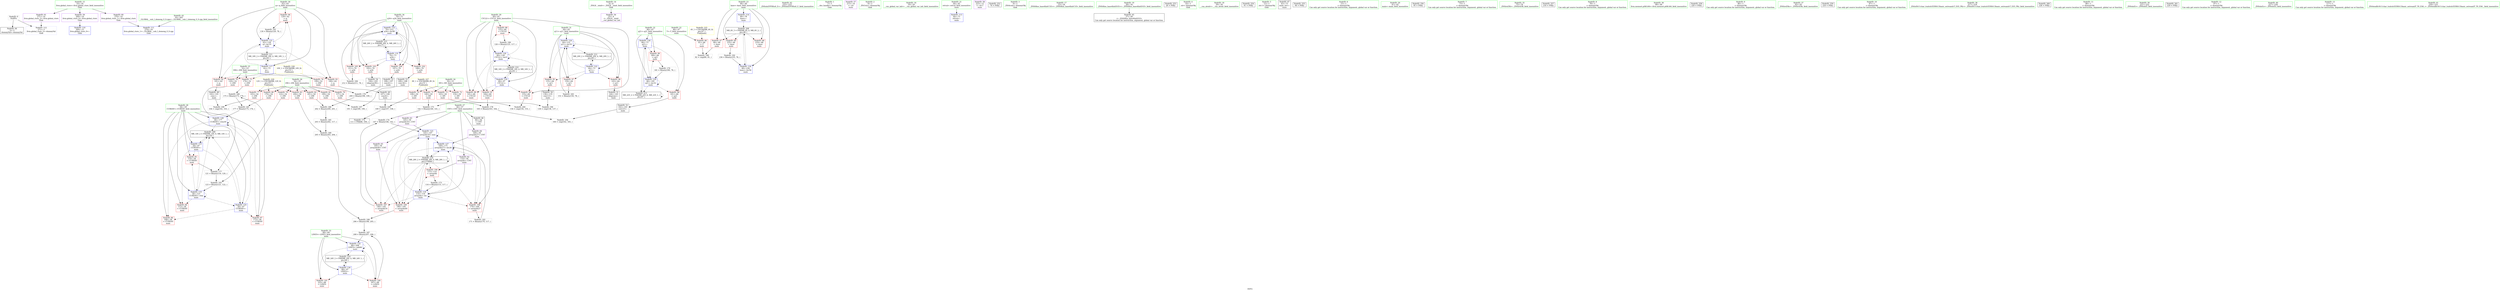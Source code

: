 digraph "SVFG" {
	label="SVFG";

	Node0x55eaaf3c6e90 [shape=record,color=grey,label="{NodeID: 0\nNullPtr}"];
	Node0x55eaaf3c6e90 -> Node0x55eaaf3e2320[style=solid];
	Node0x55eaaf3c6e90 -> Node0x55eaaf3e3420[style=solid];
	Node0x55eaaf3eb9a0 [shape=record,color=grey,label="{NodeID: 180\n175 = Binary(173, 174, )\n}"];
	Node0x55eaaf3eb9a0 -> Node0x55eaaf3ebb20[style=solid];
	Node0x55eaaf3e2790 [shape=record,color=red,label="{NodeID: 97\n150\<--64\n\<--q11\nmain\n}"];
	Node0x55eaaf3e2790 -> Node0x55eaaf3ebe20[style=solid];
	Node0x55eaaf3c80b0 [shape=record,color=green,label="{NodeID: 14\n4\<--6\n_ZStL8__ioinit\<--_ZStL8__ioinit_field_insensitive\nGlob }"];
	Node0x55eaaf3c80b0 -> Node0x55eaaf3e3d60[style=solid];
	Node0x55eaaf3e6230 [shape=record,color=grey,label="{NodeID: 194\n166 = cmp(162, 165, )\n}"];
	Node0x55eaaf3e3320 [shape=record,color=blue,label="{NodeID: 111\n270\<--16\nllvm.global_ctors_1\<--_GLOBAL__sub_I_domeng_0_0.cpp\nGlob }"];
	Node0x55eaaf3e15c0 [shape=record,color=green,label="{NodeID: 28\n58\<--59\nCURDAY\<--CURDAY_field_insensitive\nmain\n}"];
	Node0x55eaaf3e15c0 -> Node0x55eaaf3e54b0[style=solid];
	Node0x55eaaf3e15c0 -> Node0x55eaaf3e5580[style=solid];
	Node0x55eaaf3e15c0 -> Node0x55eaaf3e5650[style=solid];
	Node0x55eaaf3e15c0 -> Node0x55eaaf3e5720[style=solid];
	Node0x55eaaf3e15c0 -> Node0x55eaaf3e7e90[style=solid];
	Node0x55eaaf3e15c0 -> Node0x55eaaf3e81d0[style=solid];
	Node0x55eaaf3e15c0 -> Node0x55eaaf3e86b0[style=solid];
	Node0x55eaaf3e15c0 -> Node0x55eaaf3e8920[style=solid];
	Node0x55eaaf3f7290 [shape=record,color=black,label="{NodeID: 208\nMR_6V_3 = PHI(MR_6V_4, MR_6V_2, )\npts\{49 \}\n}"];
	Node0x55eaaf3f7290 -> Node0x55eaaf3e46e0[style=dashed];
	Node0x55eaaf3f7290 -> Node0x55eaaf3e47b0[style=dashed];
	Node0x55eaaf3f7290 -> Node0x55eaaf3e4880[style=dashed];
	Node0x55eaaf3f7290 -> Node0x55eaaf3e8e00[style=dashed];
	Node0x55eaaf3e86b0 [shape=record,color=blue,label="{NodeID: 125\n58\<--97\nCURDAY\<--\nmain\n}"];
	Node0x55eaaf3e86b0 -> Node0x55eaaf3e5650[style=dashed];
	Node0x55eaaf3e86b0 -> Node0x55eaaf3e5720[style=dashed];
	Node0x55eaaf3e86b0 -> Node0x55eaaf3e8920[style=dashed];
	Node0x55eaaf3e86b0 -> Node0x55eaaf3f7790[style=dashed];
	Node0x55eaaf3e2120 [shape=record,color=green,label="{NodeID: 42\n232\<--233\n_ZNSolsEPFRSoS_E\<--_ZNSolsEPFRSoS_E_field_insensitive\n}"];
	Node0x55eaaf3e3d60 [shape=record,color=purple,label="{NodeID: 56\n25\<--4\n\<--_ZStL8__ioinit\n__cxx_global_var_init\n}"];
	Node0x55eaaf3e4950 [shape=record,color=red,label="{NodeID: 70\n108\<--50\n\<--MY\nmain\n}"];
	Node0x55eaaf3e4950 -> Node0x55eaaf3e63b0[style=solid];
	Node0x55eaaf3e54b0 [shape=record,color=red,label="{NodeID: 84\n113\<--58\n\<--CURDAY\nmain\n}"];
	Node0x55eaaf3c5fa0 [shape=record,color=green,label="{NodeID: 1\n7\<--1\n__dso_handle\<--dummyObj\nGlob }"];
	Node0x55eaaf3ebb20 [shape=record,color=grey,label="{NodeID: 181\n177 = Binary(175, 176, )\n}"];
	Node0x55eaaf3ebb20 -> Node0x55eaaf3e8920[style=solid];
	Node0x55eaaf3e2860 [shape=record,color=red,label="{NodeID: 98\n161\<--66\n\<--q21\nmain\n}"];
	Node0x55eaaf3e2860 -> Node0x55eaaf3e3a20[style=solid];
	Node0x55eaaf3c8180 [shape=record,color=green,label="{NodeID: 15\n14\<--18\nllvm.global_ctors\<--llvm.global_ctors_field_insensitive\nGlob }"];
	Node0x55eaaf3c8180 -> Node0x55eaaf3e3fd0[style=solid];
	Node0x55eaaf3c8180 -> Node0x55eaaf3e40d0[style=solid];
	Node0x55eaaf3c8180 -> Node0x55eaaf3e41d0[style=solid];
	Node0x55eaaf3e63b0 [shape=record,color=grey,label="{NodeID: 195\n109 = cmp(107, 108, )\n}"];
	Node0x55eaaf3e63b0 -> Node0x55eaaf182bc0[style=solid];
	Node0x55eaaf3e3420 [shape=record,color=blue, style = dotted,label="{NodeID: 112\n271\<--3\nllvm.global_ctors_2\<--dummyVal\nGlob }"];
	Node0x55eaaf3e1690 [shape=record,color=green,label="{NodeID: 29\n60\<--61\nCYCLE\<--CYCLE_field_insensitive\nmain\n}"];
	Node0x55eaaf3e1690 -> Node0x55eaaf3e57f0[style=solid];
	Node0x55eaaf3e1690 -> Node0x55eaaf3e58c0[style=solid];
	Node0x55eaaf3e1690 -> Node0x55eaaf3e5990[style=solid];
	Node0x55eaaf3e1690 -> Node0x55eaaf3e5a60[style=solid];
	Node0x55eaaf3e1690 -> Node0x55eaaf3e7f60[style=solid];
	Node0x55eaaf3e1690 -> Node0x55eaaf3e82a0[style=solid];
	Node0x55eaaf3f7790 [shape=record,color=black,label="{NodeID: 209\nMR_14V_2 = PHI(MR_14V_9, MR_14V_1, )\npts\{59 \}\n}"];
	Node0x55eaaf3f7790 -> Node0x55eaaf3e7e90[style=dashed];
	Node0x55eaaf3e8780 [shape=record,color=blue,label="{NodeID: 126\n66\<--73\nq21\<--\nmain\n}"];
	Node0x55eaaf3e8780 -> Node0x55eaaf3e2860[style=dashed];
	Node0x55eaaf3e8780 -> Node0x55eaaf3e2930[style=dashed];
	Node0x55eaaf3e8780 -> Node0x55eaaf3e89f0[style=dashed];
	Node0x55eaaf3e8780 -> Node0x55eaaf3f8b90[style=dashed];
	Node0x55eaaf3e2220 [shape=record,color=green,label="{NodeID: 43\n16\<--265\n_GLOBAL__sub_I_domeng_0_0.cpp\<--_GLOBAL__sub_I_domeng_0_0.cpp_field_insensitive\n}"];
	Node0x55eaaf3e2220 -> Node0x55eaaf3e3320[style=solid];
	Node0x55eaaf3e3e30 [shape=record,color=purple,label="{NodeID: 57\n215\<--10\n\<--.str\nmain\n}"];
	Node0x55eaaf3e4a20 [shape=record,color=red,label="{NodeID: 71\n140\<--50\n\<--MY\nmain\n}"];
	Node0x55eaaf3e4a20 -> Node0x55eaaf3eb220[style=solid];
	Node0x55eaaf3e5580 [shape=record,color=red,label="{NodeID: 85\n119\<--58\n\<--CURDAY\nmain\n}"];
	Node0x55eaaf3e5580 -> Node0x55eaaf3eb520[style=solid];
	Node0x55eaaf3c84f0 [shape=record,color=green,label="{NodeID: 2\n8\<--1\n_ZSt3cin\<--dummyObj\nGlob }"];
	Node0x55eaaf3ebca0 [shape=record,color=grey,label="{NodeID: 182\n171 = Binary(170, 117, )\n}"];
	Node0x55eaaf3ebca0 -> Node0x55eaaf3e8850[style=solid];
	Node0x55eaaf3e2930 [shape=record,color=red,label="{NodeID: 99\n180\<--66\n\<--q21\nmain\n}"];
	Node0x55eaaf3e2930 -> Node0x55eaaf3eb820[style=solid];
	Node0x55eaaf3c8250 [shape=record,color=green,label="{NodeID: 16\n19\<--20\n__cxx_global_var_init\<--__cxx_global_var_init_field_insensitive\n}"];
	Node0x55eaaf3e6530 [shape=record,color=grey,label="{NodeID: 196\n138 = cmp(136, 137, )\n}"];
	Node0x55eaaf3e3520 [shape=record,color=blue,label="{NodeID: 113\n44\<--73\nretval\<--\nmain\n}"];
	Node0x55eaaf3e1760 [shape=record,color=green,label="{NodeID: 30\n62\<--63\nq\<--q_field_insensitive\nmain\n}"];
	Node0x55eaaf3e1760 -> Node0x55eaaf3e5b30[style=solid];
	Node0x55eaaf3e1760 -> Node0x55eaaf3e5c00[style=solid];
	Node0x55eaaf3e1760 -> Node0x55eaaf3e5cd0[style=solid];
	Node0x55eaaf3e1760 -> Node0x55eaaf3e8030[style=solid];
	Node0x55eaaf3e1760 -> Node0x55eaaf3e8370[style=solid];
	Node0x55eaaf3f7c90 [shape=record,color=black,label="{NodeID: 210\nMR_16V_2 = PHI(MR_16V_4, MR_16V_1, )\npts\{61 \}\n}"];
	Node0x55eaaf3f7c90 -> Node0x55eaaf3e7f60[style=dashed];
	Node0x55eaaf3e8850 [shape=record,color=blue,label="{NodeID: 127\n169\<--171\narrayidx27\<--inc28\nmain\n}"];
	Node0x55eaaf3e8850 -> Node0x55eaaf3e3080[style=dashed];
	Node0x55eaaf3e8850 -> Node0x55eaaf3e3150[style=dashed];
	Node0x55eaaf3e8850 -> Node0x55eaaf3e8850[style=dashed];
	Node0x55eaaf3e8850 -> Node0x55eaaf3f9a90[style=dashed];
	Node0x55eaaf3e2320 [shape=record,color=black,label="{NodeID: 44\n2\<--3\ndummyVal\<--dummyVal\n}"];
	Node0x55eaaf3e3f00 [shape=record,color=purple,label="{NodeID: 58\n223\<--12\n\<--.str.1\nmain\n}"];
	Node0x55eaaf3e4af0 [shape=record,color=red,label="{NodeID: 72\n154\<--50\n\<--MY\nmain\n}"];
	Node0x55eaaf3e4af0 -> Node0x55eaaf3e6b30[style=solid];
	Node0x55eaaf4098b0 [shape=record,color=black,label="{NodeID: 252\n74 = PHI()\n}"];
	Node0x55eaaf3e5650 [shape=record,color=red,label="{NodeID: 86\n168\<--58\n\<--CURDAY\nmain\n}"];
	Node0x55eaaf3c8630 [shape=record,color=green,label="{NodeID: 3\n9\<--1\n_ZSt4cout\<--dummyObj\nGlob }"];
	Node0x55eaaf3ebe20 [shape=record,color=grey,label="{NodeID: 183\n151 = Binary(150, 78, )\n}"];
	Node0x55eaaf3ebe20 -> Node0x55eaaf3e85e0[style=solid];
	Node0x55eaaf3e2a00 [shape=record,color=red,label="{NodeID: 100\n207\<--68\n\<--LINES\nmain\n}"];
	Node0x55eaaf3e2a00 -> Node0x55eaaf3ec420[style=solid];
	Node0x55eaaf3c8320 [shape=record,color=green,label="{NodeID: 17\n23\<--24\n_ZNSt8ios_base4InitC1Ev\<--_ZNSt8ios_base4InitC1Ev_field_insensitive\n}"];
	Node0x55eaaf3e66b0 [shape=record,color=grey,label="{NodeID: 197\n191 = cmp(189, 190, )\n}"];
	Node0x55eaaf3e35f0 [shape=record,color=blue,label="{NodeID: 114\n48\<--78\nkase\<--\nmain\n}"];
	Node0x55eaaf3e35f0 -> Node0x55eaaf3f7290[style=dashed];
	Node0x55eaaf3e1830 [shape=record,color=green,label="{NodeID: 31\n64\<--65\nq11\<--q11_field_insensitive\nmain\n}"];
	Node0x55eaaf3e1830 -> Node0x55eaaf3e5da0[style=solid];
	Node0x55eaaf3e1830 -> Node0x55eaaf3e26c0[style=solid];
	Node0x55eaaf3e1830 -> Node0x55eaaf3e2790[style=solid];
	Node0x55eaaf3e1830 -> Node0x55eaaf3e8440[style=solid];
	Node0x55eaaf3e1830 -> Node0x55eaaf3e85e0[style=solid];
	Node0x55eaaf3f8190 [shape=record,color=black,label="{NodeID: 211\nMR_18V_2 = PHI(MR_18V_4, MR_18V_1, )\npts\{63 \}\n}"];
	Node0x55eaaf3f8190 -> Node0x55eaaf3e8030[style=dashed];
	Node0x55eaaf3e8920 [shape=record,color=blue,label="{NodeID: 128\n58\<--177\nCURDAY\<--rem30\nmain\n}"];
	Node0x55eaaf3e8920 -> Node0x55eaaf3e5650[style=dashed];
	Node0x55eaaf3e8920 -> Node0x55eaaf3e5720[style=dashed];
	Node0x55eaaf3e8920 -> Node0x55eaaf3e8920[style=dashed];
	Node0x55eaaf3e8920 -> Node0x55eaaf3f7790[style=dashed];
	Node0x55eaaf3e2420 [shape=record,color=black,label="{NodeID: 45\n27\<--28\n\<--_ZNSt8ios_base4InitD1Ev\nCan only get source location for instruction, argument, global var or function.}"];
	Node0x55eaaf3fcdb0 [shape=record,color=yellow,style=double,label="{NodeID: 225\n4V_1 = ENCHI(MR_4V_0)\npts\{47 \}\nFun[main]}"];
	Node0x55eaaf3fcdb0 -> Node0x55eaaf3e4610[style=dashed];
	Node0x55eaaf3e3fd0 [shape=record,color=purple,label="{NodeID: 59\n269\<--14\nllvm.global_ctors_0\<--llvm.global_ctors\nGlob }"];
	Node0x55eaaf3e3fd0 -> Node0x55eaaf3e3220[style=solid];
	Node0x55eaaf3e4bc0 [shape=record,color=red,label="{NodeID: 73\n163\<--50\n\<--MY\nmain\n}"];
	Node0x55eaaf3e4bc0 -> Node0x55eaaf3eb6a0[style=solid];
	Node0x55eaaf4099b0 [shape=record,color=black,label="{NodeID: 253\n26 = PHI()\n}"];
	Node0x55eaaf3e5720 [shape=record,color=red,label="{NodeID: 87\n173\<--58\n\<--CURDAY\nmain\n}"];
	Node0x55eaaf3e5720 -> Node0x55eaaf3eb9a0[style=solid];
	Node0x55eaaf3c8710 [shape=record,color=green,label="{NodeID: 4\n10\<--1\n.str\<--dummyObj\nGlob }"];
	Node0x55eaaf3ebfa0 [shape=record,color=grey,label="{NodeID: 184\n212 = Binary(211, 78, )\n}"];
	Node0x55eaaf3ebfa0 -> Node0x55eaaf3e8d30[style=solid];
	Node0x55eaaf3e2ad0 [shape=record,color=red,label="{NodeID: 101\n225\<--68\n\<--LINES\nmain\n}"];
	Node0x55eaaf3e0f20 [shape=record,color=green,label="{NodeID: 18\n29\<--30\n__cxa_atexit\<--__cxa_atexit_field_insensitive\n}"];
	Node0x55eaaf3e6830 [shape=record,color=grey,label="{NodeID: 198\n82 = cmp(80, 81, )\n}"];
	Node0x55eaaf3e7e90 [shape=record,color=blue,label="{NodeID: 115\n58\<--97\nCURDAY\<--\nmain\n}"];
	Node0x55eaaf3e7e90 -> Node0x55eaaf3e54b0[style=dashed];
	Node0x55eaaf3e7e90 -> Node0x55eaaf3e5580[style=dashed];
	Node0x55eaaf3e7e90 -> Node0x55eaaf3e81d0[style=dashed];
	Node0x55eaaf3e7e90 -> Node0x55eaaf3e86b0[style=dashed];
	Node0x55eaaf3e7e90 -> Node0x55eaaf3f7790[style=dashed];
	Node0x55eaaf3e1900 [shape=record,color=green,label="{NodeID: 32\n66\<--67\nq21\<--q21_field_insensitive\nmain\n}"];
	Node0x55eaaf3e1900 -> Node0x55eaaf3e2860[style=solid];
	Node0x55eaaf3e1900 -> Node0x55eaaf3e2930[style=solid];
	Node0x55eaaf3e1900 -> Node0x55eaaf3e8780[style=solid];
	Node0x55eaaf3e1900 -> Node0x55eaaf3e89f0[style=solid];
	Node0x55eaaf3f8690 [shape=record,color=black,label="{NodeID: 212\nMR_20V_2 = PHI(MR_20V_4, MR_20V_1, )\npts\{65 \}\n}"];
	Node0x55eaaf3f8690 -> Node0x55eaaf3e8440[style=dashed];
	Node0x55eaaf3e89f0 [shape=record,color=blue,label="{NodeID: 129\n66\<--181\nq21\<--inc32\nmain\n}"];
	Node0x55eaaf3e89f0 -> Node0x55eaaf3e2860[style=dashed];
	Node0x55eaaf3e89f0 -> Node0x55eaaf3e2930[style=dashed];
	Node0x55eaaf3e89f0 -> Node0x55eaaf3e89f0[style=dashed];
	Node0x55eaaf3e89f0 -> Node0x55eaaf3f8b90[style=dashed];
	Node0x55eaaf3e2520 [shape=record,color=black,label="{NodeID: 46\n84\<--56\n\<--CNT\nmain\n}"];
	Node0x55eaaf3e40d0 [shape=record,color=purple,label="{NodeID: 60\n270\<--14\nllvm.global_ctors_1\<--llvm.global_ctors\nGlob }"];
	Node0x55eaaf3e40d0 -> Node0x55eaaf3e3320[style=solid];
	Node0x55eaaf3e4c90 [shape=record,color=red,label="{NodeID: 74\n120\<--52\n\<--DM\nmain\n}"];
	Node0x55eaaf3e4c90 -> Node0x55eaaf3eb520[style=solid];
	Node0x55eaaf409ab0 [shape=record,color=black,label="{NodeID: 254\n91 = PHI()\n}"];
	Node0x55eaaf3e57f0 [shape=record,color=red,label="{NodeID: 88\n125\<--60\n\<--CYCLE\nmain\n}"];
	Node0x55eaaf3e57f0 -> Node0x55eaaf3ec8a0[style=solid];
	Node0x55eaaf3c87a0 [shape=record,color=green,label="{NodeID: 5\n12\<--1\n.str.1\<--dummyObj\nGlob }"];
	Node0x55eaaf3ec120 [shape=record,color=grey,label="{NodeID: 185\n203 = Binary(202, 117, )\n}"];
	Node0x55eaaf3ec120 -> Node0x55eaaf3ec720[style=solid];
	Node0x55eaaf3e2ba0 [shape=record,color=red,label="{NodeID: 102\n188\<--70\n\<--q34\nmain\n}"];
	Node0x55eaaf3e2ba0 -> Node0x55eaaf3e3af0[style=solid];
	Node0x55eaaf3e0fb0 [shape=record,color=green,label="{NodeID: 19\n28\<--34\n_ZNSt8ios_base4InitD1Ev\<--_ZNSt8ios_base4InitD1Ev_field_insensitive\n}"];
	Node0x55eaaf3e0fb0 -> Node0x55eaaf3e2420[style=solid];
	Node0x55eaaf3e69b0 [shape=record,color=grey,label="{NodeID: 199\n104 = cmp(102, 103, )\n}"];
	Node0x55eaaf3e7f60 [shape=record,color=blue,label="{NodeID: 116\n60\<--97\nCYCLE\<--\nmain\n}"];
	Node0x55eaaf3e7f60 -> Node0x55eaaf3e57f0[style=dashed];
	Node0x55eaaf3e7f60 -> Node0x55eaaf3e58c0[style=dashed];
	Node0x55eaaf3e7f60 -> Node0x55eaaf3e5990[style=dashed];
	Node0x55eaaf3e7f60 -> Node0x55eaaf3e5a60[style=dashed];
	Node0x55eaaf3e7f60 -> Node0x55eaaf3e82a0[style=dashed];
	Node0x55eaaf3e7f60 -> Node0x55eaaf3f7c90[style=dashed];
	Node0x55eaaf3e19d0 [shape=record,color=green,label="{NodeID: 33\n68\<--69\nLINES\<--LINES_field_insensitive\nmain\n}"];
	Node0x55eaaf3e19d0 -> Node0x55eaaf3e2a00[style=solid];
	Node0x55eaaf3e19d0 -> Node0x55eaaf3e2ad0[style=solid];
	Node0x55eaaf3e19d0 -> Node0x55eaaf3e8ac0[style=solid];
	Node0x55eaaf3e19d0 -> Node0x55eaaf3e8c60[style=solid];
	Node0x55eaaf3f8b90 [shape=record,color=black,label="{NodeID: 213\nMR_22V_2 = PHI(MR_22V_6, MR_22V_1, )\npts\{67 \}\n}"];
	Node0x55eaaf3f8b90 -> Node0x55eaaf3e8780[style=dashed];
	Node0x55eaaf3f8b90 -> Node0x55eaaf3f8b90[style=dashed];
	Node0x55eaaf3e8ac0 [shape=record,color=blue,label="{NodeID: 130\n68\<--97\nLINES\<--\nmain\n}"];
	Node0x55eaaf3e8ac0 -> Node0x55eaaf3e2a00[style=dashed];
	Node0x55eaaf3e8ac0 -> Node0x55eaaf3e2ad0[style=dashed];
	Node0x55eaaf3e8ac0 -> Node0x55eaaf3e8c60[style=dashed];
	Node0x55eaaf3e8ac0 -> Node0x55eaaf3f9090[style=dashed];
	Node0x55eaaf3e25f0 [shape=record,color=black,label="{NodeID: 47\n43\<--73\nmain_ret\<--\nmain\n}"];
	Node0x55eaaf3fd780 [shape=record,color=yellow,style=double,label="{NodeID: 227\n8V_1 = ENCHI(MR_8V_0)\npts\{51 \}\nFun[main]}"];
	Node0x55eaaf3fd780 -> Node0x55eaaf3e4950[style=dashed];
	Node0x55eaaf3fd780 -> Node0x55eaaf3e4a20[style=dashed];
	Node0x55eaaf3fd780 -> Node0x55eaaf3e4af0[style=dashed];
	Node0x55eaaf3fd780 -> Node0x55eaaf3e4bc0[style=dashed];
	Node0x55eaaf3e41d0 [shape=record,color=purple,label="{NodeID: 61\n271\<--14\nllvm.global_ctors_2\<--llvm.global_ctors\nGlob }"];
	Node0x55eaaf3e41d0 -> Node0x55eaaf3e3420[style=solid];
	Node0x55eaaf3e4d60 [shape=record,color=red,label="{NodeID: 75\n174\<--52\n\<--DM\nmain\n}"];
	Node0x55eaaf3e4d60 -> Node0x55eaaf3eb9a0[style=solid];
	Node0x55eaaf409c10 [shape=record,color=black,label="{NodeID: 255\n94 = PHI()\n}"];
	Node0x55eaaf182bc0 [shape=record,color=black,label="{NodeID: 172\n111 = PHI(88, 109, )\n}"];
	Node0x55eaaf3e58c0 [shape=record,color=red,label="{NodeID: 89\n141\<--60\n\<--CYCLE\nmain\n}"];
	Node0x55eaaf3e58c0 -> Node0x55eaaf3eb220[style=solid];
	Node0x55eaaf3c72e0 [shape=record,color=green,label="{NodeID: 6\n15\<--1\n\<--dummyObj\nCan only get source location for instruction, argument, global var or function.}"];
	Node0x55eaaf3ec2a0 [shape=record,color=grey,label="{NodeID: 186\n202 = Binary(200, 201, )\n}"];
	Node0x55eaaf3ec2a0 -> Node0x55eaaf3ec120[style=solid];
	Node0x55eaaf3e2c70 [shape=record,color=red,label="{NodeID: 103\n193\<--70\n\<--q34\nmain\n}"];
	Node0x55eaaf3e2c70 -> Node0x55eaaf3e3bc0[style=solid];
	Node0x55eaaf3e1040 [shape=record,color=green,label="{NodeID: 20\n41\<--42\nmain\<--main_field_insensitive\n}"];
	Node0x55eaaf3e6b30 [shape=record,color=grey,label="{NodeID: 200\n156 = cmp(154, 155, )\n}"];
	Node0x55eaaf3e8030 [shape=record,color=blue,label="{NodeID: 117\n62\<--73\nq\<--\nmain\n}"];
	Node0x55eaaf3e8030 -> Node0x55eaaf3e5b30[style=dashed];
	Node0x55eaaf3e8030 -> Node0x55eaaf3e5c00[style=dashed];
	Node0x55eaaf3e8030 -> Node0x55eaaf3e5cd0[style=dashed];
	Node0x55eaaf3e8030 -> Node0x55eaaf3e8370[style=dashed];
	Node0x55eaaf3e8030 -> Node0x55eaaf3f8190[style=dashed];
	Node0x55eaaf3e1aa0 [shape=record,color=green,label="{NodeID: 34\n70\<--71\nq34\<--q34_field_insensitive\nmain\n}"];
	Node0x55eaaf3e1aa0 -> Node0x55eaaf3e2ba0[style=solid];
	Node0x55eaaf3e1aa0 -> Node0x55eaaf3e2c70[style=solid];
	Node0x55eaaf3e1aa0 -> Node0x55eaaf3e2d40[style=solid];
	Node0x55eaaf3e1aa0 -> Node0x55eaaf3e2e10[style=solid];
	Node0x55eaaf3e1aa0 -> Node0x55eaaf3e8b90[style=solid];
	Node0x55eaaf3e1aa0 -> Node0x55eaaf3e8d30[style=solid];
	Node0x55eaaf3f9090 [shape=record,color=black,label="{NodeID: 214\nMR_24V_2 = PHI(MR_24V_4, MR_24V_1, )\npts\{69 \}\n}"];
	Node0x55eaaf3f9090 -> Node0x55eaaf3e8ac0[style=dashed];
	Node0x55eaaf3e8b90 [shape=record,color=blue,label="{NodeID: 131\n70\<--73\nq34\<--\nmain\n}"];
	Node0x55eaaf3e8b90 -> Node0x55eaaf3e2ba0[style=dashed];
	Node0x55eaaf3e8b90 -> Node0x55eaaf3e2c70[style=dashed];
	Node0x55eaaf3e8b90 -> Node0x55eaaf3e2d40[style=dashed];
	Node0x55eaaf3e8b90 -> Node0x55eaaf3e2e10[style=dashed];
	Node0x55eaaf3e8b90 -> Node0x55eaaf3e8d30[style=dashed];
	Node0x55eaaf3e8b90 -> Node0x55eaaf3f9590[style=dashed];
	Node0x55eaaf3e36e0 [shape=record,color=black,label="{NodeID: 48\n102\<--101\nconv\<--\nmain\n}"];
	Node0x55eaaf3e36e0 -> Node0x55eaaf3e69b0[style=solid];
	Node0x55eaaf3fd860 [shape=record,color=yellow,style=double,label="{NodeID: 228\n10V_1 = ENCHI(MR_10V_0)\npts\{53 \}\nFun[main]}"];
	Node0x55eaaf3fd860 -> Node0x55eaaf3e4c90[style=dashed];
	Node0x55eaaf3fd860 -> Node0x55eaaf3e4d60[style=dashed];
	Node0x55eaaf3fd860 -> Node0x55eaaf3e4e30[style=dashed];
	Node0x55eaaf3e42d0 [shape=record,color=purple,label="{NodeID: 62\n114\<--56\narrayidx\<--CNT\nmain\n}"];
	Node0x55eaaf3e42d0 -> Node0x55eaaf3e2ee0[style=solid];
	Node0x55eaaf3e42d0 -> Node0x55eaaf3e8100[style=solid];
	Node0x55eaaf3e4e30 [shape=record,color=red,label="{NodeID: 76\n199\<--52\n\<--DM\nmain\n}"];
	Node0x55eaaf3e4e30 -> Node0x55eaaf3eb3a0[style=solid];
	Node0x55eaaf409d10 [shape=record,color=black,label="{NodeID: 256\n95 = PHI()\n}"];
	Node0x55eaaf3eaf20 [shape=record,color=grey,label="{NodeID: 173\n116 = Binary(115, 117, )\n}"];
	Node0x55eaaf3eaf20 -> Node0x55eaaf3e8100[style=solid];
	Node0x55eaaf3e5990 [shape=record,color=red,label="{NodeID: 90\n155\<--60\n\<--CYCLE\nmain\n}"];
	Node0x55eaaf3e5990 -> Node0x55eaaf3e6b30[style=solid];
	Node0x55eaaf3c7370 [shape=record,color=green,label="{NodeID: 7\n73\<--1\n\<--dummyObj\nCan only get source location for instruction, argument, global var or function.}"];
	Node0x55eaaf3ec420 [shape=record,color=grey,label="{NodeID: 187\n208 = Binary(207, 206, )\n}"];
	Node0x55eaaf3ec420 -> Node0x55eaaf3e8c60[style=solid];
	Node0x55eaaf3e2d40 [shape=record,color=red,label="{NodeID: 104\n197\<--70\n\<--q34\nmain\n}"];
	Node0x55eaaf3e2d40 -> Node0x55eaaf3e3c90[style=solid];
	Node0x55eaaf3e10d0 [shape=record,color=green,label="{NodeID: 21\n44\<--45\nretval\<--retval_field_insensitive\nmain\n}"];
	Node0x55eaaf3e10d0 -> Node0x55eaaf3e3520[style=solid];
	Node0x55eaaf3e8100 [shape=record,color=blue,label="{NodeID: 118\n114\<--116\narrayidx\<--inc\nmain\n}"];
	Node0x55eaaf3e8100 -> Node0x55eaaf3e2ee0[style=dashed];
	Node0x55eaaf3e8100 -> Node0x55eaaf3e2fb0[style=dashed];
	Node0x55eaaf3e8100 -> Node0x55eaaf3e3080[style=dashed];
	Node0x55eaaf3e8100 -> Node0x55eaaf3e3150[style=dashed];
	Node0x55eaaf3e8100 -> Node0x55eaaf3e8100[style=dashed];
	Node0x55eaaf3e8100 -> Node0x55eaaf3e8510[style=dashed];
	Node0x55eaaf3e8100 -> Node0x55eaaf3e8850[style=dashed];
	Node0x55eaaf3e8100 -> Node0x55eaaf3f9a90[style=dashed];
	Node0x55eaaf3e1b70 [shape=record,color=green,label="{NodeID: 35\n75\<--76\n_ZNSirsERi\<--_ZNSirsERi_field_insensitive\n}"];
	Node0x55eaaf3f9590 [shape=record,color=black,label="{NodeID: 215\nMR_26V_2 = PHI(MR_26V_4, MR_26V_1, )\npts\{71 \}\n}"];
	Node0x55eaaf3f9590 -> Node0x55eaaf3e8b90[style=dashed];
	Node0x55eaaf3e8c60 [shape=record,color=blue,label="{NodeID: 132\n68\<--208\nLINES\<--add46\nmain\n}"];
	Node0x55eaaf3e8c60 -> Node0x55eaaf3e2a00[style=dashed];
	Node0x55eaaf3e8c60 -> Node0x55eaaf3e2ad0[style=dashed];
	Node0x55eaaf3e8c60 -> Node0x55eaaf3e8c60[style=dashed];
	Node0x55eaaf3e8c60 -> Node0x55eaaf3f9090[style=dashed];
	Node0x55eaaf3e37b0 [shape=record,color=black,label="{NodeID: 49\n107\<--106\nconv6\<--\nmain\n}"];
	Node0x55eaaf3e37b0 -> Node0x55eaaf3e63b0[style=solid];
	Node0x55eaaf3fd940 [shape=record,color=yellow,style=double,label="{NodeID: 229\n12V_1 = ENCHI(MR_12V_0)\npts\{55 \}\nFun[main]}"];
	Node0x55eaaf3fd940 -> Node0x55eaaf3e4f00[style=dashed];
	Node0x55eaaf3fd940 -> Node0x55eaaf3e4fd0[style=dashed];
	Node0x55eaaf3fd940 -> Node0x55eaaf3e50a0[style=dashed];
	Node0x55eaaf3fd940 -> Node0x55eaaf3e5170[style=dashed];
	Node0x55eaaf3fd940 -> Node0x55eaaf3e5240[style=dashed];
	Node0x55eaaf3fd940 -> Node0x55eaaf3e5310[style=dashed];
	Node0x55eaaf3fd940 -> Node0x55eaaf3e53e0[style=dashed];
	Node0x55eaaf3e43a0 [shape=record,color=purple,label="{NodeID: 63\n145\<--56\narrayidx16\<--CNT\nmain\n}"];
	Node0x55eaaf3e43a0 -> Node0x55eaaf3e2fb0[style=solid];
	Node0x55eaaf3e43a0 -> Node0x55eaaf3e8510[style=solid];
	Node0x55eaaf3e4f00 [shape=record,color=red,label="{NodeID: 77\n103\<--54\n\<--DW\nmain\n}"];
	Node0x55eaaf3e4f00 -> Node0x55eaaf3e69b0[style=solid];
	Node0x55eaaf409de0 [shape=record,color=black,label="{NodeID: 257\n216 = PHI()\n}"];
	Node0x55eaaf3eb0a0 [shape=record,color=grey,label="{NodeID: 174\n147 = Binary(146, 142, )\n}"];
	Node0x55eaaf3eb0a0 -> Node0x55eaaf3e8510[style=solid];
	Node0x55eaaf3e5a60 [shape=record,color=red,label="{NodeID: 91\n164\<--60\n\<--CYCLE\nmain\n}"];
	Node0x55eaaf3e5a60 -> Node0x55eaaf3eb6a0[style=solid];
	Node0x55eaaf3c7400 [shape=record,color=green,label="{NodeID: 8\n78\<--1\n\<--dummyObj\nCan only get source location for instruction, argument, global var or function.}"];
	Node0x55eaaf3ec5a0 [shape=record,color=grey,label="{NodeID: 188\n206 = Binary(196, 205, )\n}"];
	Node0x55eaaf3ec5a0 -> Node0x55eaaf3ec420[style=solid];
	Node0x55eaaf3e2e10 [shape=record,color=red,label="{NodeID: 105\n211\<--70\n\<--q34\nmain\n}"];
	Node0x55eaaf3e2e10 -> Node0x55eaaf3ebfa0[style=solid];
	Node0x55eaaf3e1160 [shape=record,color=green,label="{NodeID: 22\n46\<--47\nT\<--T_field_insensitive\nmain\n}"];
	Node0x55eaaf3e1160 -> Node0x55eaaf3e4610[style=solid];
	Node0x55eaaf3e81d0 [shape=record,color=blue,label="{NodeID: 119\n58\<--123\nCURDAY\<--rem\nmain\n}"];
	Node0x55eaaf3e81d0 -> Node0x55eaaf3e54b0[style=dashed];
	Node0x55eaaf3e81d0 -> Node0x55eaaf3e5580[style=dashed];
	Node0x55eaaf3e81d0 -> Node0x55eaaf3e81d0[style=dashed];
	Node0x55eaaf3e81d0 -> Node0x55eaaf3e86b0[style=dashed];
	Node0x55eaaf3e81d0 -> Node0x55eaaf3f7790[style=dashed];
	Node0x55eaaf3e1c40 [shape=record,color=green,label="{NodeID: 36\n89\<--90\nllvm.memset.p0i8.i64\<--llvm.memset.p0i8.i64_field_insensitive\n}"];
	Node0x55eaaf3f9a90 [shape=record,color=black,label="{NodeID: 216\nMR_28V_2 = PHI(MR_28V_9, MR_28V_1, )\npts\{570000 \}\n}"];
	Node0x55eaaf3f9a90 -> Node0x55eaaf3e2ee0[style=dashed];
	Node0x55eaaf3f9a90 -> Node0x55eaaf3e2fb0[style=dashed];
	Node0x55eaaf3f9a90 -> Node0x55eaaf3e3080[style=dashed];
	Node0x55eaaf3f9a90 -> Node0x55eaaf3e3150[style=dashed];
	Node0x55eaaf3f9a90 -> Node0x55eaaf3e8100[style=dashed];
	Node0x55eaaf3f9a90 -> Node0x55eaaf3e8510[style=dashed];
	Node0x55eaaf3f9a90 -> Node0x55eaaf3e8850[style=dashed];
	Node0x55eaaf3f9a90 -> Node0x55eaaf3f9a90[style=dashed];
	Node0x55eaaf3e8d30 [shape=record,color=blue,label="{NodeID: 133\n70\<--212\nq34\<--inc48\nmain\n}"];
	Node0x55eaaf3e8d30 -> Node0x55eaaf3e2ba0[style=dashed];
	Node0x55eaaf3e8d30 -> Node0x55eaaf3e2c70[style=dashed];
	Node0x55eaaf3e8d30 -> Node0x55eaaf3e2d40[style=dashed];
	Node0x55eaaf3e8d30 -> Node0x55eaaf3e2e10[style=dashed];
	Node0x55eaaf3e8d30 -> Node0x55eaaf3e8d30[style=dashed];
	Node0x55eaaf3e8d30 -> Node0x55eaaf3f9590[style=dashed];
	Node0x55eaaf3e3880 [shape=record,color=black,label="{NodeID: 50\n136\<--135\nconv13\<--\nmain\n}"];
	Node0x55eaaf3e3880 -> Node0x55eaaf3e6530[style=solid];
	Node0x55eaaf3e4470 [shape=record,color=purple,label="{NodeID: 64\n169\<--56\narrayidx27\<--CNT\nmain\n}"];
	Node0x55eaaf3e4470 -> Node0x55eaaf3e3080[style=solid];
	Node0x55eaaf3e4470 -> Node0x55eaaf3e8850[style=solid];
	Node0x55eaaf3e4fd0 [shape=record,color=red,label="{NodeID: 78\n122\<--54\n\<--DW\nmain\n}"];
	Node0x55eaaf3e4fd0 -> Node0x55eaaf3e60b0[style=solid];
	Node0x55eaaf409f10 [shape=record,color=black,label="{NodeID: 258\n220 = PHI()\n}"];
	Node0x55eaaf3eb220 [shape=record,color=grey,label="{NodeID: 175\n142 = Binary(140, 141, )\n}"];
	Node0x55eaaf3eb220 -> Node0x55eaaf3eb0a0[style=solid];
	Node0x55eaaf3e5b30 [shape=record,color=red,label="{NodeID: 92\n101\<--62\n\<--q\nmain\n}"];
	Node0x55eaaf3e5b30 -> Node0x55eaaf3e36e0[style=solid];
	Node0x55eaaf3c7490 [shape=record,color=green,label="{NodeID: 9\n86\<--1\n\<--dummyObj\nCan only get source location for instruction, argument, global var or function.}"];
	Node0x55eaaf3ec720 [shape=record,color=grey,label="{NodeID: 189\n205 = Binary(203, 204, )\n}"];
	Node0x55eaaf3ec720 -> Node0x55eaaf3ec5a0[style=solid];
	Node0x55eaaf3e2ee0 [shape=record,color=red,label="{NodeID: 106\n115\<--114\n\<--arrayidx\nmain\n}"];
	Node0x55eaaf3e2ee0 -> Node0x55eaaf3eaf20[style=solid];
	Node0x55eaaf3e11f0 [shape=record,color=green,label="{NodeID: 23\n48\<--49\nkase\<--kase_field_insensitive\nmain\n}"];
	Node0x55eaaf3e11f0 -> Node0x55eaaf3e46e0[style=solid];
	Node0x55eaaf3e11f0 -> Node0x55eaaf3e47b0[style=solid];
	Node0x55eaaf3e11f0 -> Node0x55eaaf3e4880[style=solid];
	Node0x55eaaf3e11f0 -> Node0x55eaaf3e35f0[style=solid];
	Node0x55eaaf3e11f0 -> Node0x55eaaf3e8e00[style=solid];
	Node0x55eaaf3e82a0 [shape=record,color=blue,label="{NodeID: 120\n60\<--126\nCYCLE\<--inc9\nmain\n}"];
	Node0x55eaaf3e82a0 -> Node0x55eaaf3e57f0[style=dashed];
	Node0x55eaaf3e82a0 -> Node0x55eaaf3e58c0[style=dashed];
	Node0x55eaaf3e82a0 -> Node0x55eaaf3e5990[style=dashed];
	Node0x55eaaf3e82a0 -> Node0x55eaaf3e5a60[style=dashed];
	Node0x55eaaf3e82a0 -> Node0x55eaaf3e82a0[style=dashed];
	Node0x55eaaf3e82a0 -> Node0x55eaaf3f7c90[style=dashed];
	Node0x55eaaf3e1d10 [shape=record,color=green,label="{NodeID: 37\n92\<--93\n_ZNSirsERx\<--_ZNSirsERx_field_insensitive\n}"];
	Node0x55eaaf3e8e00 [shape=record,color=blue,label="{NodeID: 134\n48\<--236\nkase\<--inc56\nmain\n}"];
	Node0x55eaaf3e8e00 -> Node0x55eaaf3f7290[style=dashed];
	Node0x55eaaf3e3950 [shape=record,color=black,label="{NodeID: 51\n144\<--143\nidxprom\<--\nmain\n}"];
	Node0x55eaaf3e4540 [shape=record,color=purple,label="{NodeID: 65\n195\<--56\narrayidx40\<--CNT\nmain\n}"];
	Node0x55eaaf3e4540 -> Node0x55eaaf3e3150[style=solid];
	Node0x55eaaf3e50a0 [shape=record,color=red,label="{NodeID: 79\n137\<--54\n\<--DW\nmain\n}"];
	Node0x55eaaf3e50a0 -> Node0x55eaaf3e6530[style=solid];
	Node0x55eaaf40a010 [shape=record,color=black,label="{NodeID: 259\n224 = PHI()\n}"];
	Node0x55eaaf3eb3a0 [shape=record,color=grey,label="{NodeID: 176\n200 = Binary(198, 199, )\n}"];
	Node0x55eaaf3eb3a0 -> Node0x55eaaf3ec2a0[style=solid];
	Node0x55eaaf3e5c00 [shape=record,color=red,label="{NodeID: 93\n106\<--62\n\<--q\nmain\n}"];
	Node0x55eaaf3e5c00 -> Node0x55eaaf3e37b0[style=solid];
	Node0x55eaaf3c7030 [shape=record,color=green,label="{NodeID: 10\n87\<--1\n\<--dummyObj\nCan only get source location for instruction, argument, global var or function.}"];
	Node0x55eaaf3ec8a0 [shape=record,color=grey,label="{NodeID: 190\n126 = Binary(125, 117, )\n}"];
	Node0x55eaaf3ec8a0 -> Node0x55eaaf3e82a0[style=solid];
	Node0x55eaaf3e2fb0 [shape=record,color=red,label="{NodeID: 107\n146\<--145\n\<--arrayidx16\nmain\n}"];
	Node0x55eaaf3e2fb0 -> Node0x55eaaf3eb0a0[style=solid];
	Node0x55eaaf3e1280 [shape=record,color=green,label="{NodeID: 24\n50\<--51\nMY\<--MY_field_insensitive\nmain\n}"];
	Node0x55eaaf3e1280 -> Node0x55eaaf3e4950[style=solid];
	Node0x55eaaf3e1280 -> Node0x55eaaf3e4a20[style=solid];
	Node0x55eaaf3e1280 -> Node0x55eaaf3e4af0[style=solid];
	Node0x55eaaf3e1280 -> Node0x55eaaf3e4bc0[style=solid];
	Node0x55eaaf3e8370 [shape=record,color=blue,label="{NodeID: 121\n62\<--130\nq\<--inc10\nmain\n}"];
	Node0x55eaaf3e8370 -> Node0x55eaaf3e5b30[style=dashed];
	Node0x55eaaf3e8370 -> Node0x55eaaf3e5c00[style=dashed];
	Node0x55eaaf3e8370 -> Node0x55eaaf3e5cd0[style=dashed];
	Node0x55eaaf3e8370 -> Node0x55eaaf3e8370[style=dashed];
	Node0x55eaaf3e8370 -> Node0x55eaaf3f8190[style=dashed];
	Node0x55eaaf3e1de0 [shape=record,color=green,label="{NodeID: 38\n217\<--218\n_ZStlsISt11char_traitsIcEERSt13basic_ostreamIcT_ES5_PKc\<--_ZStlsISt11char_traitsIcEERSt13basic_ostreamIcT_ES5_PKc_field_insensitive\n}"];
	Node0x55eaaf3e3a20 [shape=record,color=black,label="{NodeID: 52\n162\<--161\nconv23\<--\nmain\n}"];
	Node0x55eaaf3e3a20 -> Node0x55eaaf3e6230[style=solid];
	Node0x55eaaf3e4610 [shape=record,color=red,label="{NodeID: 66\n81\<--46\n\<--T\nmain\n}"];
	Node0x55eaaf3e4610 -> Node0x55eaaf3e6830[style=solid];
	Node0x55eaaf3e5170 [shape=record,color=red,label="{NodeID: 80\n176\<--54\n\<--DW\nmain\n}"];
	Node0x55eaaf3e5170 -> Node0x55eaaf3ebb20[style=solid];
	Node0x55eaaf40a110 [shape=record,color=black,label="{NodeID: 260\n226 = PHI()\n}"];
	Node0x55eaaf3eb520 [shape=record,color=grey,label="{NodeID: 177\n121 = Binary(119, 120, )\n}"];
	Node0x55eaaf3eb520 -> Node0x55eaaf3e60b0[style=solid];
	Node0x55eaaf3e5cd0 [shape=record,color=red,label="{NodeID: 94\n129\<--62\n\<--q\nmain\n}"];
	Node0x55eaaf3e5cd0 -> Node0x55eaaf3eca20[style=solid];
	Node0x55eaaf3c7100 [shape=record,color=green,label="{NodeID: 11\n88\<--1\n\<--dummyObj\nCan only get source location for instruction, argument, global var or function.}"];
	Node0x55eaaf3eca20 [shape=record,color=grey,label="{NodeID: 191\n130 = Binary(129, 78, )\n}"];
	Node0x55eaaf3eca20 -> Node0x55eaaf3e8370[style=solid];
	Node0x55eaaf3e3080 [shape=record,color=red,label="{NodeID: 108\n170\<--169\n\<--arrayidx27\nmain\n}"];
	Node0x55eaaf3e3080 -> Node0x55eaaf3ebca0[style=solid];
	Node0x55eaaf3e1350 [shape=record,color=green,label="{NodeID: 25\n52\<--53\nDM\<--DM_field_insensitive\nmain\n}"];
	Node0x55eaaf3e1350 -> Node0x55eaaf3e4c90[style=solid];
	Node0x55eaaf3e1350 -> Node0x55eaaf3e4d60[style=solid];
	Node0x55eaaf3e1350 -> Node0x55eaaf3e4e30[style=solid];
	Node0x55eaaf3e8440 [shape=record,color=blue,label="{NodeID: 122\n64\<--73\nq11\<--\nmain\n}"];
	Node0x55eaaf3e8440 -> Node0x55eaaf3e5da0[style=dashed];
	Node0x55eaaf3e8440 -> Node0x55eaaf3e26c0[style=dashed];
	Node0x55eaaf3e8440 -> Node0x55eaaf3e2790[style=dashed];
	Node0x55eaaf3e8440 -> Node0x55eaaf3e85e0[style=dashed];
	Node0x55eaaf3e8440 -> Node0x55eaaf3f8690[style=dashed];
	Node0x55eaaf3e1eb0 [shape=record,color=green,label="{NodeID: 39\n221\<--222\n_ZNSolsEi\<--_ZNSolsEi_field_insensitive\n}"];
	Node0x55eaaf3e3af0 [shape=record,color=black,label="{NodeID: 53\n189\<--188\nconv36\<--\nmain\n}"];
	Node0x55eaaf3e3af0 -> Node0x55eaaf3e66b0[style=solid];
	Node0x55eaaf3e46e0 [shape=record,color=red,label="{NodeID: 67\n80\<--48\n\<--kase\nmain\n}"];
	Node0x55eaaf3e46e0 -> Node0x55eaaf3e6830[style=solid];
	Node0x55eaaf3e5240 [shape=record,color=red,label="{NodeID: 81\n190\<--54\n\<--DW\nmain\n}"];
	Node0x55eaaf3e5240 -> Node0x55eaaf3e66b0[style=solid];
	Node0x55eaaf40a210 [shape=record,color=black,label="{NodeID: 261\n229 = PHI()\n}"];
	Node0x55eaaf3eb6a0 [shape=record,color=grey,label="{NodeID: 178\n165 = Binary(163, 164, )\n}"];
	Node0x55eaaf3eb6a0 -> Node0x55eaaf3e6230[style=solid];
	Node0x55eaaf3e5da0 [shape=record,color=red,label="{NodeID: 95\n135\<--64\n\<--q11\nmain\n}"];
	Node0x55eaaf3e5da0 -> Node0x55eaaf3e3880[style=solid];
	Node0x55eaaf3c71d0 [shape=record,color=green,label="{NodeID: 12\n97\<--1\n\<--dummyObj\nCan only get source location for instruction, argument, global var or function.}"];
	Node0x55eaaf3e5f30 [shape=record,color=grey,label="{NodeID: 192\n236 = Binary(235, 78, )\n}"];
	Node0x55eaaf3e5f30 -> Node0x55eaaf3e8e00[style=solid];
	Node0x55eaaf3e3150 [shape=record,color=red,label="{NodeID: 109\n196\<--195\n\<--arrayidx40\nmain\n}"];
	Node0x55eaaf3e3150 -> Node0x55eaaf3ec5a0[style=solid];
	Node0x55eaaf3e1420 [shape=record,color=green,label="{NodeID: 26\n54\<--55\nDW\<--DW_field_insensitive\nmain\n}"];
	Node0x55eaaf3e1420 -> Node0x55eaaf3e4f00[style=solid];
	Node0x55eaaf3e1420 -> Node0x55eaaf3e4fd0[style=solid];
	Node0x55eaaf3e1420 -> Node0x55eaaf3e50a0[style=solid];
	Node0x55eaaf3e1420 -> Node0x55eaaf3e5170[style=solid];
	Node0x55eaaf3e1420 -> Node0x55eaaf3e5240[style=solid];
	Node0x55eaaf3e1420 -> Node0x55eaaf3e5310[style=solid];
	Node0x55eaaf3e1420 -> Node0x55eaaf3e53e0[style=solid];
	Node0x55eaaf3e8510 [shape=record,color=blue,label="{NodeID: 123\n145\<--147\narrayidx16\<--mul\nmain\n}"];
	Node0x55eaaf3e8510 -> Node0x55eaaf3e2fb0[style=dashed];
	Node0x55eaaf3e8510 -> Node0x55eaaf3e3080[style=dashed];
	Node0x55eaaf3e8510 -> Node0x55eaaf3e3150[style=dashed];
	Node0x55eaaf3e8510 -> Node0x55eaaf3e8510[style=dashed];
	Node0x55eaaf3e8510 -> Node0x55eaaf3e8850[style=dashed];
	Node0x55eaaf3e8510 -> Node0x55eaaf3f9a90[style=dashed];
	Node0x55eaaf3e1f80 [shape=record,color=green,label="{NodeID: 40\n227\<--228\n_ZNSolsEx\<--_ZNSolsEx_field_insensitive\n}"];
	Node0x55eaaf3e3bc0 [shape=record,color=black,label="{NodeID: 54\n194\<--193\nidxprom39\<--\nmain\n}"];
	Node0x55eaaf3e47b0 [shape=record,color=red,label="{NodeID: 68\n219\<--48\n\<--kase\nmain\n}"];
	Node0x55eaaf3e5310 [shape=record,color=red,label="{NodeID: 82\n201\<--54\n\<--DW\nmain\n}"];
	Node0x55eaaf3e5310 -> Node0x55eaaf3ec2a0[style=solid];
	Node0x55eaaf3eb820 [shape=record,color=grey,label="{NodeID: 179\n181 = Binary(180, 78, )\n}"];
	Node0x55eaaf3eb820 -> Node0x55eaaf3e89f0[style=solid];
	Node0x55eaaf3e26c0 [shape=record,color=red,label="{NodeID: 96\n143\<--64\n\<--q11\nmain\n}"];
	Node0x55eaaf3e26c0 -> Node0x55eaaf3e3950[style=solid];
	Node0x55eaaf3c7fe0 [shape=record,color=green,label="{NodeID: 13\n117\<--1\n\<--dummyObj\nCan only get source location for instruction, argument, global var or function.}"];
	Node0x55eaaf3e60b0 [shape=record,color=grey,label="{NodeID: 193\n123 = Binary(121, 122, )\n}"];
	Node0x55eaaf3e60b0 -> Node0x55eaaf3e81d0[style=solid];
	Node0x55eaaf3e3220 [shape=record,color=blue,label="{NodeID: 110\n269\<--15\nllvm.global_ctors_0\<--\nGlob }"];
	Node0x55eaaf3e14f0 [shape=record,color=green,label="{NodeID: 27\n56\<--57\nCNT\<--CNT_field_insensitive\nmain\n}"];
	Node0x55eaaf3e14f0 -> Node0x55eaaf3e2520[style=solid];
	Node0x55eaaf3e14f0 -> Node0x55eaaf3e42d0[style=solid];
	Node0x55eaaf3e14f0 -> Node0x55eaaf3e43a0[style=solid];
	Node0x55eaaf3e14f0 -> Node0x55eaaf3e4470[style=solid];
	Node0x55eaaf3e14f0 -> Node0x55eaaf3e4540[style=solid];
	Node0x55eaaf3e85e0 [shape=record,color=blue,label="{NodeID: 124\n64\<--151\nq11\<--inc18\nmain\n}"];
	Node0x55eaaf3e85e0 -> Node0x55eaaf3e5da0[style=dashed];
	Node0x55eaaf3e85e0 -> Node0x55eaaf3e26c0[style=dashed];
	Node0x55eaaf3e85e0 -> Node0x55eaaf3e2790[style=dashed];
	Node0x55eaaf3e85e0 -> Node0x55eaaf3e85e0[style=dashed];
	Node0x55eaaf3e85e0 -> Node0x55eaaf3f8690[style=dashed];
	Node0x55eaaf3e2050 [shape=record,color=green,label="{NodeID: 41\n230\<--231\n_ZSt4endlIcSt11char_traitsIcEERSt13basic_ostreamIT_T0_ES6_\<--_ZSt4endlIcSt11char_traitsIcEERSt13basic_ostreamIT_T0_ES6__field_insensitive\n}"];
	Node0x55eaaf3e3c90 [shape=record,color=black,label="{NodeID: 55\n198\<--197\nconv41\<--\nmain\n}"];
	Node0x55eaaf3e3c90 -> Node0x55eaaf3eb3a0[style=solid];
	Node0x55eaaf3e4880 [shape=record,color=red,label="{NodeID: 69\n235\<--48\n\<--kase\nmain\n}"];
	Node0x55eaaf3e4880 -> Node0x55eaaf3e5f30[style=solid];
	Node0x55eaaf3e53e0 [shape=record,color=red,label="{NodeID: 83\n204\<--54\n\<--DW\nmain\n}"];
	Node0x55eaaf3e53e0 -> Node0x55eaaf3ec720[style=solid];
}
